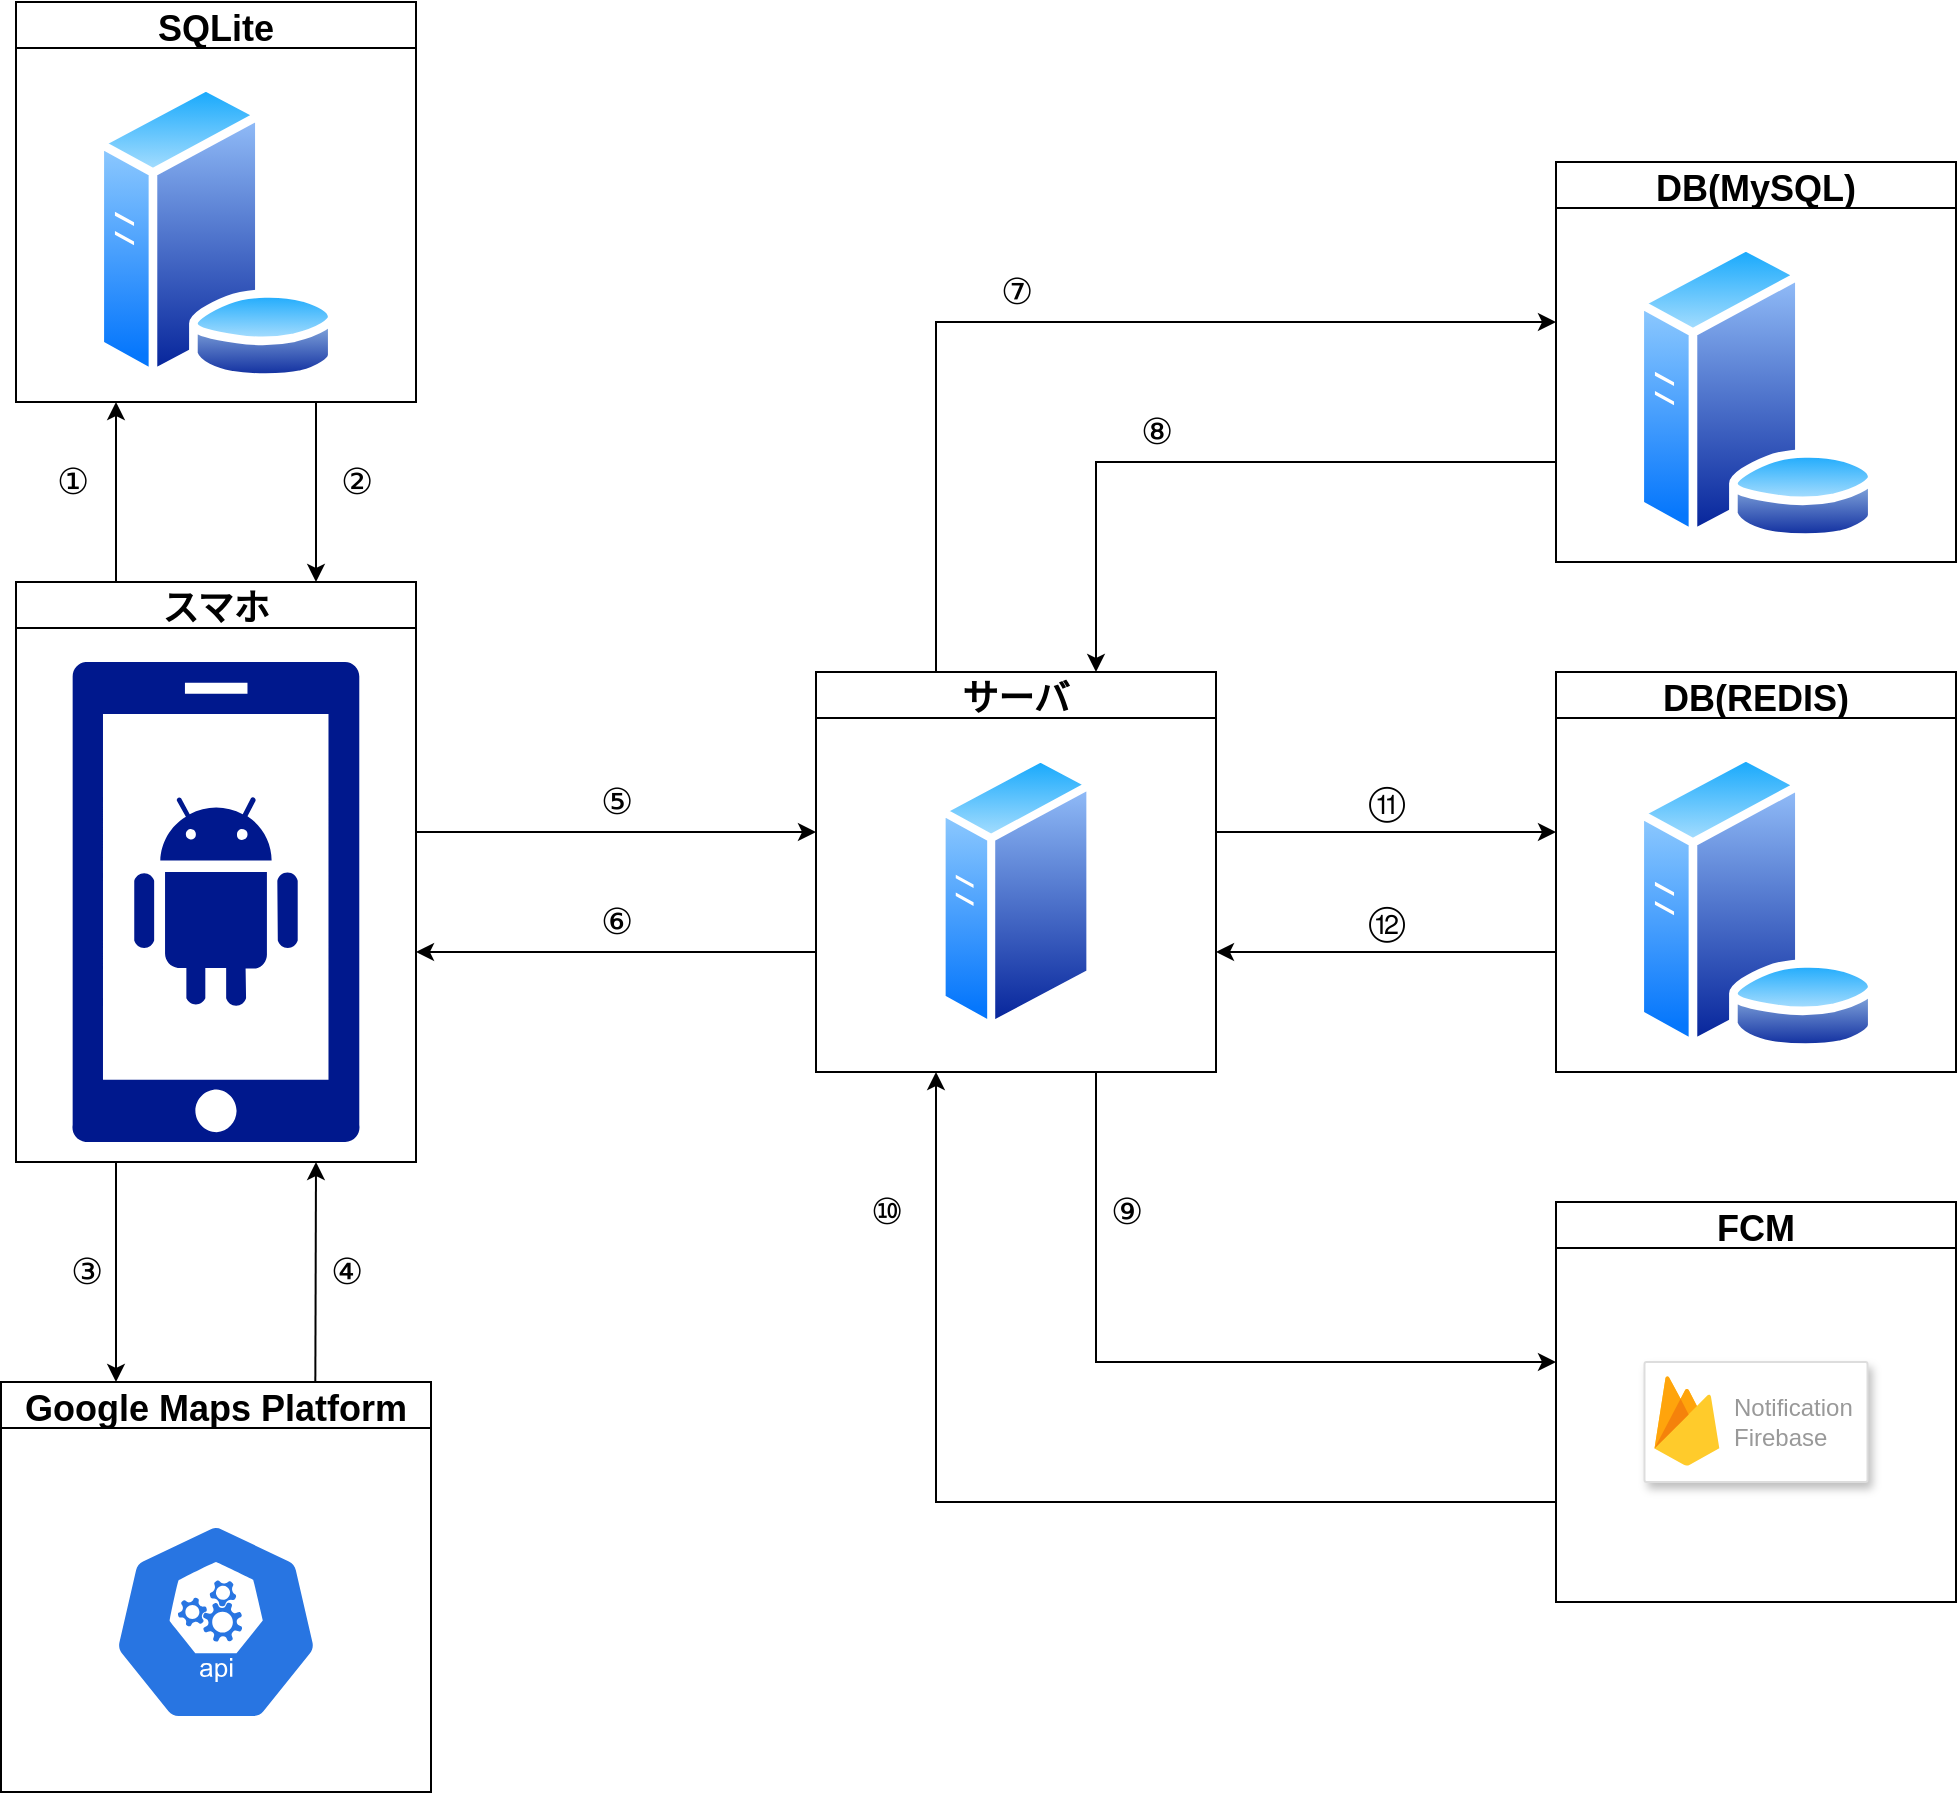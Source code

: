 <mxfile version="18.1.2" type="github">
  <diagram id="8dULhvoRKQdAQdLDypAU" name="ページ1">
    <mxGraphModel dx="964" dy="500" grid="1" gridSize="10" guides="1" tooltips="1" connect="1" arrows="1" fold="1" page="1" pageScale="1" pageWidth="4681" pageHeight="3300" math="0" shadow="0">
      <root>
        <mxCell id="0" />
        <mxCell id="1" parent="0" />
        <mxCell id="RUFT6jODdSEgMMmCmcuu-8" style="edgeStyle=orthogonalEdgeStyle;rounded=0;orthogonalLoop=1;jettySize=auto;html=1;" edge="1" parent="1">
          <mxGeometry relative="1" as="geometry">
            <mxPoint x="1220" y="695" as="sourcePoint" />
            <mxPoint x="1390" y="695" as="targetPoint" />
            <Array as="points">
              <mxPoint x="1220" y="695" />
              <mxPoint x="1390" y="695" />
            </Array>
          </mxGeometry>
        </mxCell>
        <mxCell id="RUFT6jODdSEgMMmCmcuu-20" style="edgeStyle=orthogonalEdgeStyle;rounded=0;orthogonalLoop=1;jettySize=auto;html=1;fontSize=18;" edge="1" parent="1">
          <mxGeometry relative="1" as="geometry">
            <mxPoint x="820.0" y="755" as="targetPoint" />
            <mxPoint x="1020" y="755" as="sourcePoint" />
            <Array as="points">
              <mxPoint x="1020" y="755" />
            </Array>
          </mxGeometry>
        </mxCell>
        <mxCell id="RUFT6jODdSEgMMmCmcuu-47" style="edgeStyle=orthogonalEdgeStyle;rounded=0;orthogonalLoop=1;jettySize=auto;html=1;fontSize=18;fontColor=#999999;" edge="1" parent="1">
          <mxGeometry relative="1" as="geometry">
            <mxPoint x="1080" y="610" as="sourcePoint" />
            <mxPoint x="1390" y="440" as="targetPoint" />
            <Array as="points">
              <mxPoint x="1080" y="615" />
              <mxPoint x="1080" y="440" />
            </Array>
          </mxGeometry>
        </mxCell>
        <mxCell id="RUFT6jODdSEgMMmCmcuu-49" style="edgeStyle=orthogonalEdgeStyle;rounded=0;orthogonalLoop=1;jettySize=auto;html=1;fontSize=18;fontColor=#999999;" edge="1" parent="1">
          <mxGeometry relative="1" as="geometry">
            <mxPoint x="1160" y="815" as="sourcePoint" />
            <mxPoint x="1390" y="960" as="targetPoint" />
            <Array as="points">
              <mxPoint x="1160" y="815" />
              <mxPoint x="1160" y="960" />
            </Array>
          </mxGeometry>
        </mxCell>
        <mxCell id="1tIDZKmvoSCDPX_gWpzF-5" value="サーバ" style="swimlane;fontSize=18;" parent="1" vertex="1">
          <mxGeometry x="1020" y="615" width="200" height="200" as="geometry" />
        </mxCell>
        <mxCell id="1tIDZKmvoSCDPX_gWpzF-3" value="" style="aspect=fixed;perimeter=ellipsePerimeter;html=1;align=center;shadow=0;dashed=0;spacingTop=3;image;image=img/lib/active_directory/generic_server.svg;fontSize=18;" parent="1tIDZKmvoSCDPX_gWpzF-5" vertex="1">
          <mxGeometry x="60.8" y="40" width="78.4" height="140" as="geometry" />
        </mxCell>
        <mxCell id="RUFT6jODdSEgMMmCmcuu-19" style="edgeStyle=orthogonalEdgeStyle;rounded=0;orthogonalLoop=1;jettySize=auto;html=1;fontSize=18;" edge="1" parent="1">
          <mxGeometry relative="1" as="geometry">
            <mxPoint x="1390" y="755" as="sourcePoint" />
            <mxPoint x="1220" y="755" as="targetPoint" />
            <Array as="points">
              <mxPoint x="1390" y="755" />
              <mxPoint x="1220" y="755" />
            </Array>
          </mxGeometry>
        </mxCell>
        <mxCell id="1tIDZKmvoSCDPX_gWpzF-6" value="DB(REDIS)" style="swimlane;fontSize=18;" parent="1" vertex="1">
          <mxGeometry x="1390" y="615" width="200" height="200" as="geometry" />
        </mxCell>
        <mxCell id="1tIDZKmvoSCDPX_gWpzF-4" value="" style="aspect=fixed;perimeter=ellipsePerimeter;html=1;align=center;shadow=0;dashed=0;spacingTop=3;image;image=img/lib/active_directory/database_server.svg;fontSize=18;" parent="1tIDZKmvoSCDPX_gWpzF-6" vertex="1">
          <mxGeometry x="38.5" y="40" width="123" height="150" as="geometry" />
        </mxCell>
        <mxCell id="RUFT6jODdSEgMMmCmcuu-7" style="edgeStyle=orthogonalEdgeStyle;rounded=0;orthogonalLoop=1;jettySize=auto;html=1;" edge="1" parent="1">
          <mxGeometry relative="1" as="geometry">
            <mxPoint x="820" y="695" as="sourcePoint" />
            <mxPoint x="1020" y="695" as="targetPoint" />
            <Array as="points">
              <mxPoint x="820" y="695" />
              <mxPoint x="1020" y="695" />
            </Array>
          </mxGeometry>
        </mxCell>
        <mxCell id="RUFT6jODdSEgMMmCmcuu-35" style="edgeStyle=orthogonalEdgeStyle;rounded=0;orthogonalLoop=1;jettySize=auto;html=1;exitX=0.25;exitY=0;exitDx=0;exitDy=0;entryX=0.25;entryY=1;entryDx=0;entryDy=0;fontSize=18;" edge="1" parent="1" source="1tIDZKmvoSCDPX_gWpzF-7" target="RUFT6jODdSEgMMmCmcuu-29">
          <mxGeometry relative="1" as="geometry" />
        </mxCell>
        <mxCell id="RUFT6jODdSEgMMmCmcuu-52" value="&lt;font color=&quot;#000000&quot;&gt;①&lt;/font&gt;" style="edgeLabel;html=1;align=center;verticalAlign=middle;resizable=0;points=[];fontSize=18;fontColor=#999999;" vertex="1" connectable="0" parent="RUFT6jODdSEgMMmCmcuu-35">
          <mxGeometry x="-0.295" relative="1" as="geometry">
            <mxPoint x="-22" y="-19" as="offset" />
          </mxGeometry>
        </mxCell>
        <mxCell id="RUFT6jODdSEgMMmCmcuu-37" style="edgeStyle=orthogonalEdgeStyle;rounded=0;orthogonalLoop=1;jettySize=auto;html=1;exitX=0.25;exitY=1;exitDx=0;exitDy=0;fontSize=18;" edge="1" parent="1" source="1tIDZKmvoSCDPX_gWpzF-7">
          <mxGeometry relative="1" as="geometry">
            <mxPoint x="670" y="970" as="targetPoint" />
            <Array as="points">
              <mxPoint x="670" y="970" />
            </Array>
          </mxGeometry>
        </mxCell>
        <mxCell id="1tIDZKmvoSCDPX_gWpzF-7" value="スマホ" style="swimlane;fontSize=18;" parent="1" vertex="1">
          <mxGeometry x="620" y="570" width="200" height="290" as="geometry" />
        </mxCell>
        <mxCell id="1tIDZKmvoSCDPX_gWpzF-1" value="" style="sketch=0;aspect=fixed;pointerEvents=1;shadow=0;dashed=0;html=1;strokeColor=none;labelPosition=center;verticalLabelPosition=bottom;verticalAlign=top;align=center;fillColor=#00188D;shape=mxgraph.mscae.enterprise.android_phone" parent="1tIDZKmvoSCDPX_gWpzF-7" vertex="1">
          <mxGeometry x="28" y="40" width="144" height="240" as="geometry" />
        </mxCell>
        <mxCell id="RUFT6jODdSEgMMmCmcuu-38" style="edgeStyle=orthogonalEdgeStyle;rounded=0;orthogonalLoop=1;jettySize=auto;html=1;exitX=0.731;exitY=0.002;exitDx=0;exitDy=0;entryX=0.75;entryY=1;entryDx=0;entryDy=0;fontSize=18;exitPerimeter=0;" edge="1" parent="1" source="RUFT6jODdSEgMMmCmcuu-11" target="1tIDZKmvoSCDPX_gWpzF-7">
          <mxGeometry relative="1" as="geometry">
            <Array as="points">
              <mxPoint x="770" y="970" />
            </Array>
          </mxGeometry>
        </mxCell>
        <mxCell id="RUFT6jODdSEgMMmCmcuu-11" value="Google Maps Platform" style="swimlane;fontSize=18;" vertex="1" parent="1">
          <mxGeometry x="612.5" y="970" width="215" height="205" as="geometry" />
        </mxCell>
        <mxCell id="RUFT6jODdSEgMMmCmcuu-9" value="" style="sketch=0;html=1;dashed=0;whitespace=wrap;fillColor=#2875E2;strokeColor=#ffffff;points=[[0.005,0.63,0],[0.1,0.2,0],[0.9,0.2,0],[0.5,0,0],[0.995,0.63,0],[0.72,0.99,0],[0.5,1,0],[0.28,0.99,0]];shape=mxgraph.kubernetes.icon;prIcon=api" vertex="1" parent="RUFT6jODdSEgMMmCmcuu-11">
          <mxGeometry x="55" y="70" width="105" height="100" as="geometry" />
        </mxCell>
        <mxCell id="RUFT6jODdSEgMMmCmcuu-36" style="edgeStyle=orthogonalEdgeStyle;rounded=0;orthogonalLoop=1;jettySize=auto;html=1;exitX=0.75;exitY=1;exitDx=0;exitDy=0;entryX=0.75;entryY=0;entryDx=0;entryDy=0;fontSize=18;" edge="1" parent="1" source="RUFT6jODdSEgMMmCmcuu-29" target="1tIDZKmvoSCDPX_gWpzF-7">
          <mxGeometry relative="1" as="geometry" />
        </mxCell>
        <mxCell id="RUFT6jODdSEgMMmCmcuu-29" value="SQLite" style="swimlane;fontSize=18;" vertex="1" parent="1">
          <mxGeometry x="620" y="280" width="200" height="200" as="geometry" />
        </mxCell>
        <mxCell id="RUFT6jODdSEgMMmCmcuu-30" value="" style="aspect=fixed;perimeter=ellipsePerimeter;html=1;align=center;shadow=0;dashed=0;spacingTop=3;image;image=img/lib/active_directory/database_server.svg;fontSize=18;" vertex="1" parent="RUFT6jODdSEgMMmCmcuu-29">
          <mxGeometry x="38.5" y="40" width="123" height="150" as="geometry" />
        </mxCell>
        <mxCell id="RUFT6jODdSEgMMmCmcuu-48" style="edgeStyle=orthogonalEdgeStyle;rounded=0;orthogonalLoop=1;jettySize=auto;html=1;exitX=0;exitY=0.75;exitDx=0;exitDy=0;fontSize=18;fontColor=#999999;" edge="1" parent="1" source="RUFT6jODdSEgMMmCmcuu-39">
          <mxGeometry relative="1" as="geometry">
            <mxPoint x="1160" y="615" as="targetPoint" />
            <Array as="points">
              <mxPoint x="1160" y="510" />
              <mxPoint x="1160" y="615" />
            </Array>
          </mxGeometry>
        </mxCell>
        <mxCell id="RUFT6jODdSEgMMmCmcuu-39" value="DB(MySQL)" style="swimlane;fontSize=18;" vertex="1" parent="1">
          <mxGeometry x="1390" y="360" width="200" height="200" as="geometry" />
        </mxCell>
        <mxCell id="RUFT6jODdSEgMMmCmcuu-40" value="" style="aspect=fixed;perimeter=ellipsePerimeter;html=1;align=center;shadow=0;dashed=0;spacingTop=3;image;image=img/lib/active_directory/database_server.svg;fontSize=18;" vertex="1" parent="RUFT6jODdSEgMMmCmcuu-39">
          <mxGeometry x="38.5" y="40" width="123" height="150" as="geometry" />
        </mxCell>
        <mxCell id="RUFT6jODdSEgMMmCmcuu-50" style="edgeStyle=orthogonalEdgeStyle;rounded=0;orthogonalLoop=1;jettySize=auto;html=1;exitX=0;exitY=0.75;exitDx=0;exitDy=0;fontSize=18;fontColor=#999999;" edge="1" parent="1" source="RUFT6jODdSEgMMmCmcuu-43">
          <mxGeometry relative="1" as="geometry">
            <mxPoint x="1080" y="815" as="targetPoint" />
            <Array as="points">
              <mxPoint x="1080" y="1030" />
              <mxPoint x="1080" y="815" />
            </Array>
          </mxGeometry>
        </mxCell>
        <mxCell id="RUFT6jODdSEgMMmCmcuu-43" value="FCM" style="swimlane;fontSize=18;" vertex="1" parent="1">
          <mxGeometry x="1390" y="880" width="200" height="200" as="geometry" />
        </mxCell>
        <mxCell id="RUFT6jODdSEgMMmCmcuu-44" value="" style="strokeColor=#dddddd;shadow=1;strokeWidth=1;rounded=1;absoluteArcSize=1;arcSize=2;fontSize=18;" vertex="1" parent="RUFT6jODdSEgMMmCmcuu-43">
          <mxGeometry x="44.25" y="80" width="111.5" height="60" as="geometry" />
        </mxCell>
        <mxCell id="RUFT6jODdSEgMMmCmcuu-45" value="Notification&lt;br&gt;Firebase" style="sketch=0;dashed=0;connectable=0;html=1;fillColor=#5184F3;strokeColor=none;shape=mxgraph.gcp2.firebase;part=1;labelPosition=right;verticalLabelPosition=middle;align=left;verticalAlign=middle;spacingLeft=5;fontColor=#999999;fontSize=12;" vertex="1" parent="RUFT6jODdSEgMMmCmcuu-44">
          <mxGeometry width="32.4" height="45" relative="1" as="geometry">
            <mxPoint x="5" y="7" as="offset" />
          </mxGeometry>
        </mxCell>
        <mxCell id="RUFT6jODdSEgMMmCmcuu-53" value="②" style="text;html=1;align=center;verticalAlign=middle;resizable=0;points=[];autosize=1;strokeColor=none;fillColor=none;fontSize=18;fontColor=#000000;" vertex="1" parent="1">
          <mxGeometry x="775" y="505" width="30" height="30" as="geometry" />
        </mxCell>
        <mxCell id="RUFT6jODdSEgMMmCmcuu-55" value="③" style="text;html=1;align=center;verticalAlign=middle;resizable=0;points=[];autosize=1;strokeColor=none;fillColor=none;fontSize=18;fontColor=#000000;" vertex="1" parent="1">
          <mxGeometry x="640" y="900" width="30" height="30" as="geometry" />
        </mxCell>
        <mxCell id="RUFT6jODdSEgMMmCmcuu-56" value="④" style="text;html=1;align=center;verticalAlign=middle;resizable=0;points=[];autosize=1;strokeColor=none;fillColor=none;fontSize=18;fontColor=#000000;" vertex="1" parent="1">
          <mxGeometry x="770" y="900" width="30" height="30" as="geometry" />
        </mxCell>
        <mxCell id="RUFT6jODdSEgMMmCmcuu-58" value="⑤" style="text;html=1;align=center;verticalAlign=middle;resizable=0;points=[];autosize=1;strokeColor=none;fillColor=none;fontSize=18;fontColor=#000000;" vertex="1" parent="1">
          <mxGeometry x="905" y="665" width="30" height="30" as="geometry" />
        </mxCell>
        <mxCell id="RUFT6jODdSEgMMmCmcuu-59" value="⑥" style="text;html=1;align=center;verticalAlign=middle;resizable=0;points=[];autosize=1;strokeColor=none;fillColor=none;fontSize=18;fontColor=#000000;" vertex="1" parent="1">
          <mxGeometry x="905" y="725" width="30" height="30" as="geometry" />
        </mxCell>
        <mxCell id="RUFT6jODdSEgMMmCmcuu-60" value="⑦" style="text;html=1;align=center;verticalAlign=middle;resizable=0;points=[];autosize=1;strokeColor=none;fillColor=none;fontSize=18;fontColor=#000000;" vertex="1" parent="1">
          <mxGeometry x="1105" y="410" width="30" height="30" as="geometry" />
        </mxCell>
        <mxCell id="RUFT6jODdSEgMMmCmcuu-61" value="⑧" style="text;html=1;align=center;verticalAlign=middle;resizable=0;points=[];autosize=1;strokeColor=none;fillColor=none;fontSize=18;fontColor=#000000;" vertex="1" parent="1">
          <mxGeometry x="1175" y="480" width="30" height="30" as="geometry" />
        </mxCell>
        <mxCell id="RUFT6jODdSEgMMmCmcuu-63" value="⑨" style="text;html=1;align=center;verticalAlign=middle;resizable=0;points=[];autosize=1;strokeColor=none;fillColor=none;fontSize=18;fontColor=#000000;" vertex="1" parent="1">
          <mxGeometry x="1160" y="870" width="30" height="30" as="geometry" />
        </mxCell>
        <mxCell id="RUFT6jODdSEgMMmCmcuu-64" value="⑩" style="text;html=1;align=center;verticalAlign=middle;resizable=0;points=[];autosize=1;strokeColor=none;fillColor=none;fontSize=18;fontColor=#000000;" vertex="1" parent="1">
          <mxGeometry x="1040" y="870" width="30" height="30" as="geometry" />
        </mxCell>
        <mxCell id="RUFT6jODdSEgMMmCmcuu-65" value="⑪" style="text;html=1;align=center;verticalAlign=middle;resizable=0;points=[];autosize=1;strokeColor=none;fillColor=none;fontSize=18;fontColor=#000000;" vertex="1" parent="1">
          <mxGeometry x="1290" y="665" width="30" height="30" as="geometry" />
        </mxCell>
        <mxCell id="RUFT6jODdSEgMMmCmcuu-66" value="⑫" style="text;html=1;align=center;verticalAlign=middle;resizable=0;points=[];autosize=1;strokeColor=none;fillColor=none;fontSize=18;fontColor=#000000;" vertex="1" parent="1">
          <mxGeometry x="1290" y="725" width="30" height="30" as="geometry" />
        </mxCell>
      </root>
    </mxGraphModel>
  </diagram>
</mxfile>

